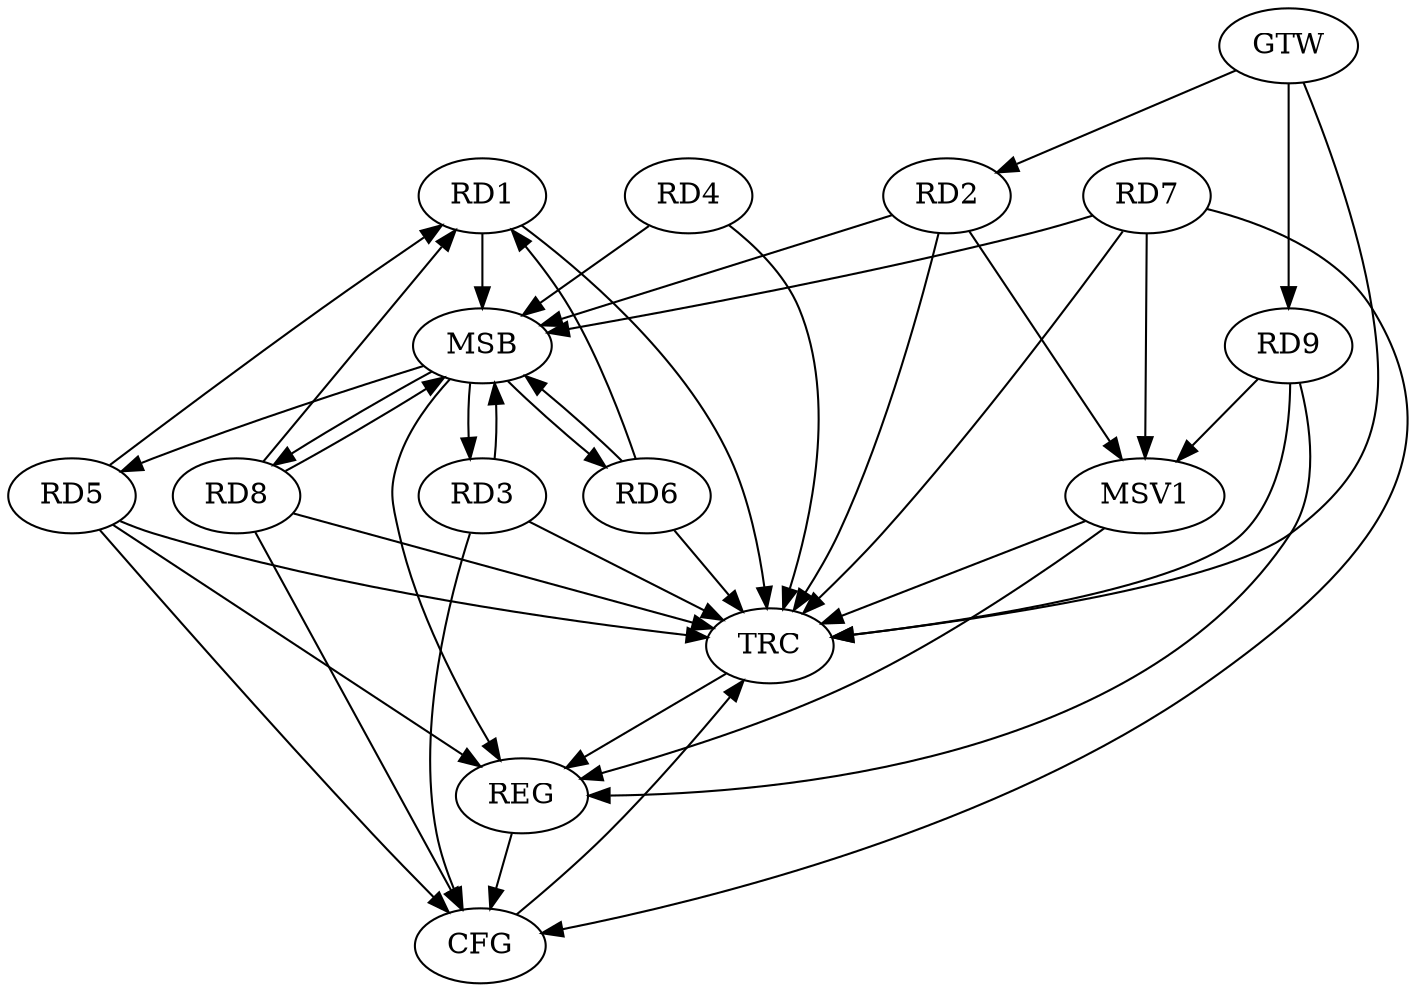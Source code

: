 strict digraph G {
  RD1 [ label="RD1" ];
  RD2 [ label="RD2" ];
  RD3 [ label="RD3" ];
  RD4 [ label="RD4" ];
  RD5 [ label="RD5" ];
  RD6 [ label="RD6" ];
  RD7 [ label="RD7" ];
  RD8 [ label="RD8" ];
  RD9 [ label="RD9" ];
  GTW [ label="GTW" ];
  REG [ label="REG" ];
  MSB [ label="MSB" ];
  CFG [ label="CFG" ];
  TRC [ label="TRC" ];
  MSV1 [ label="MSV1" ];
  GTW -> RD2;
  GTW -> RD9;
  RD5 -> REG;
  RD9 -> REG;
  RD1 -> MSB;
  MSB -> REG;
  RD2 -> MSB;
  MSB -> RD6;
  RD3 -> MSB;
  RD4 -> MSB;
  MSB -> RD3;
  MSB -> RD5;
  RD6 -> MSB;
  RD7 -> MSB;
  MSB -> RD8;
  RD8 -> MSB;
  RD7 -> CFG;
  RD8 -> CFG;
  RD5 -> CFG;
  RD3 -> CFG;
  REG -> CFG;
  RD1 -> TRC;
  RD2 -> TRC;
  RD3 -> TRC;
  RD4 -> TRC;
  RD5 -> TRC;
  RD6 -> TRC;
  RD7 -> TRC;
  RD8 -> TRC;
  RD9 -> TRC;
  GTW -> TRC;
  CFG -> TRC;
  TRC -> REG;
  RD6 -> RD1;
  RD5 -> RD1;
  RD8 -> RD1;
  RD9 -> MSV1;
  RD2 -> MSV1;
  RD7 -> MSV1;
  MSV1 -> REG;
  MSV1 -> TRC;
}
